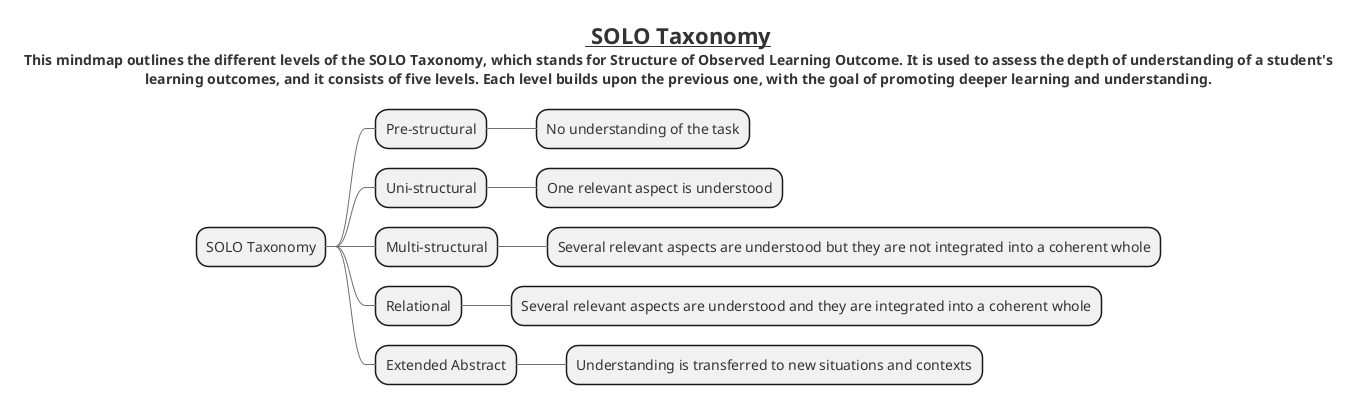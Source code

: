 @startmindmap

skinparam shadowing false
skinparam ArrowColor #707070
skinparam defaultFontColor #333333
skinparam nodeBorderRadius 10

title = __ SOLO Taxonomy__ \n This mindmap outlines the different levels of the SOLO Taxonomy, which stands for Structure of Observed Learning Outcome. It is used to assess the depth of understanding of a student's \nlearning outcomes, and it consists of five levels. Each level builds upon the previous one, with the goal of promoting deeper learning and understanding.








* SOLO Taxonomy
** Pre-structural
*** No understanding of the task
** Uni-structural
*** One relevant aspect is understood
** Multi-structural
*** Several relevant aspects are understood but they are not integrated into a coherent whole
** Relational
*** Several relevant aspects are understood and they are integrated into a coherent whole
** Extended Abstract
*** Understanding is transferred to new situations and contexts

@endmindmap
